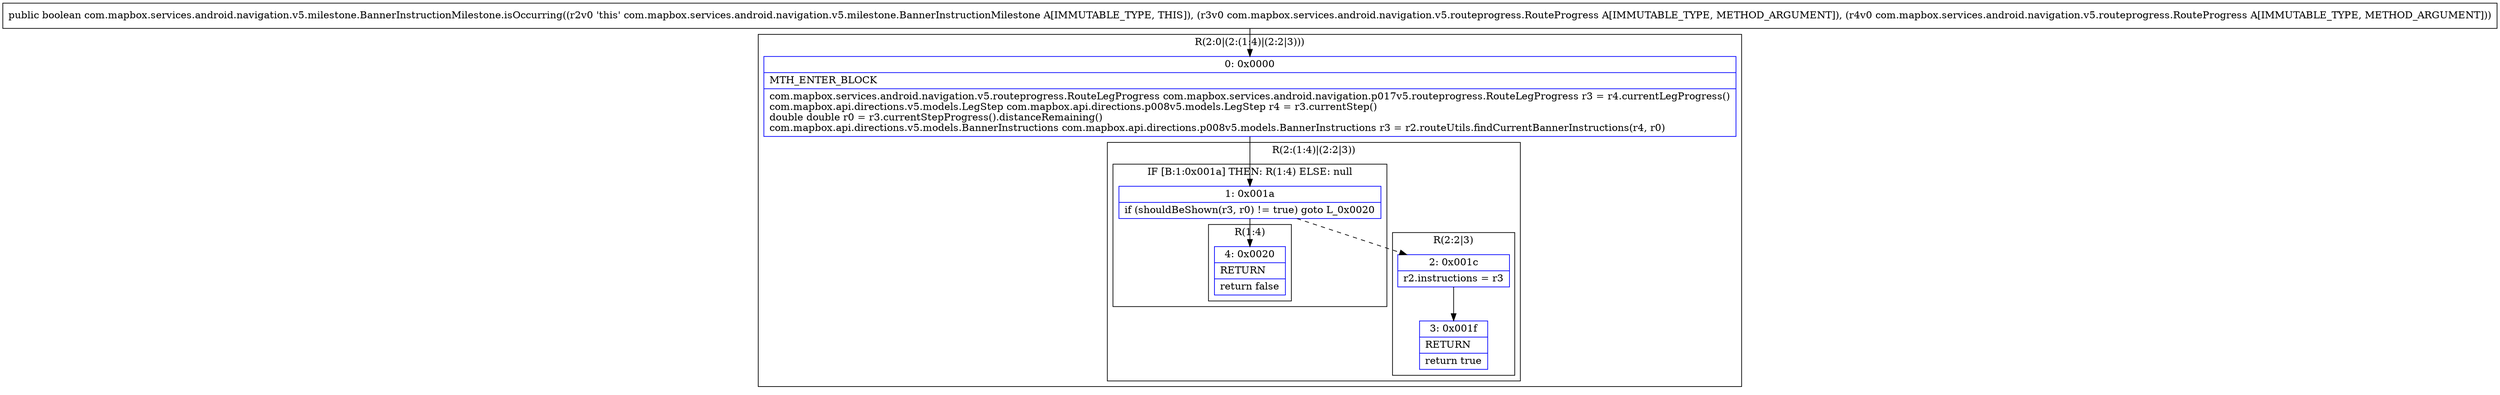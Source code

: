 digraph "CFG forcom.mapbox.services.android.navigation.v5.milestone.BannerInstructionMilestone.isOccurring(Lcom\/mapbox\/services\/android\/navigation\/v5\/routeprogress\/RouteProgress;Lcom\/mapbox\/services\/android\/navigation\/v5\/routeprogress\/RouteProgress;)Z" {
subgraph cluster_Region_687092383 {
label = "R(2:0|(2:(1:4)|(2:2|3)))";
node [shape=record,color=blue];
Node_0 [shape=record,label="{0\:\ 0x0000|MTH_ENTER_BLOCK\l|com.mapbox.services.android.navigation.v5.routeprogress.RouteLegProgress com.mapbox.services.android.navigation.p017v5.routeprogress.RouteLegProgress r3 = r4.currentLegProgress()\lcom.mapbox.api.directions.v5.models.LegStep com.mapbox.api.directions.p008v5.models.LegStep r4 = r3.currentStep()\ldouble double r0 = r3.currentStepProgress().distanceRemaining()\lcom.mapbox.api.directions.v5.models.BannerInstructions com.mapbox.api.directions.p008v5.models.BannerInstructions r3 = r2.routeUtils.findCurrentBannerInstructions(r4, r0)\l}"];
subgraph cluster_Region_1095528147 {
label = "R(2:(1:4)|(2:2|3))";
node [shape=record,color=blue];
subgraph cluster_IfRegion_141766047 {
label = "IF [B:1:0x001a] THEN: R(1:4) ELSE: null";
node [shape=record,color=blue];
Node_1 [shape=record,label="{1\:\ 0x001a|if (shouldBeShown(r3, r0) != true) goto L_0x0020\l}"];
subgraph cluster_Region_663865229 {
label = "R(1:4)";
node [shape=record,color=blue];
Node_4 [shape=record,label="{4\:\ 0x0020|RETURN\l|return false\l}"];
}
}
subgraph cluster_Region_795607955 {
label = "R(2:2|3)";
node [shape=record,color=blue];
Node_2 [shape=record,label="{2\:\ 0x001c|r2.instructions = r3\l}"];
Node_3 [shape=record,label="{3\:\ 0x001f|RETURN\l|return true\l}"];
}
}
}
MethodNode[shape=record,label="{public boolean com.mapbox.services.android.navigation.v5.milestone.BannerInstructionMilestone.isOccurring((r2v0 'this' com.mapbox.services.android.navigation.v5.milestone.BannerInstructionMilestone A[IMMUTABLE_TYPE, THIS]), (r3v0 com.mapbox.services.android.navigation.v5.routeprogress.RouteProgress A[IMMUTABLE_TYPE, METHOD_ARGUMENT]), (r4v0 com.mapbox.services.android.navigation.v5.routeprogress.RouteProgress A[IMMUTABLE_TYPE, METHOD_ARGUMENT])) }"];
MethodNode -> Node_0;
Node_0 -> Node_1;
Node_1 -> Node_2[style=dashed];
Node_1 -> Node_4;
Node_2 -> Node_3;
}


